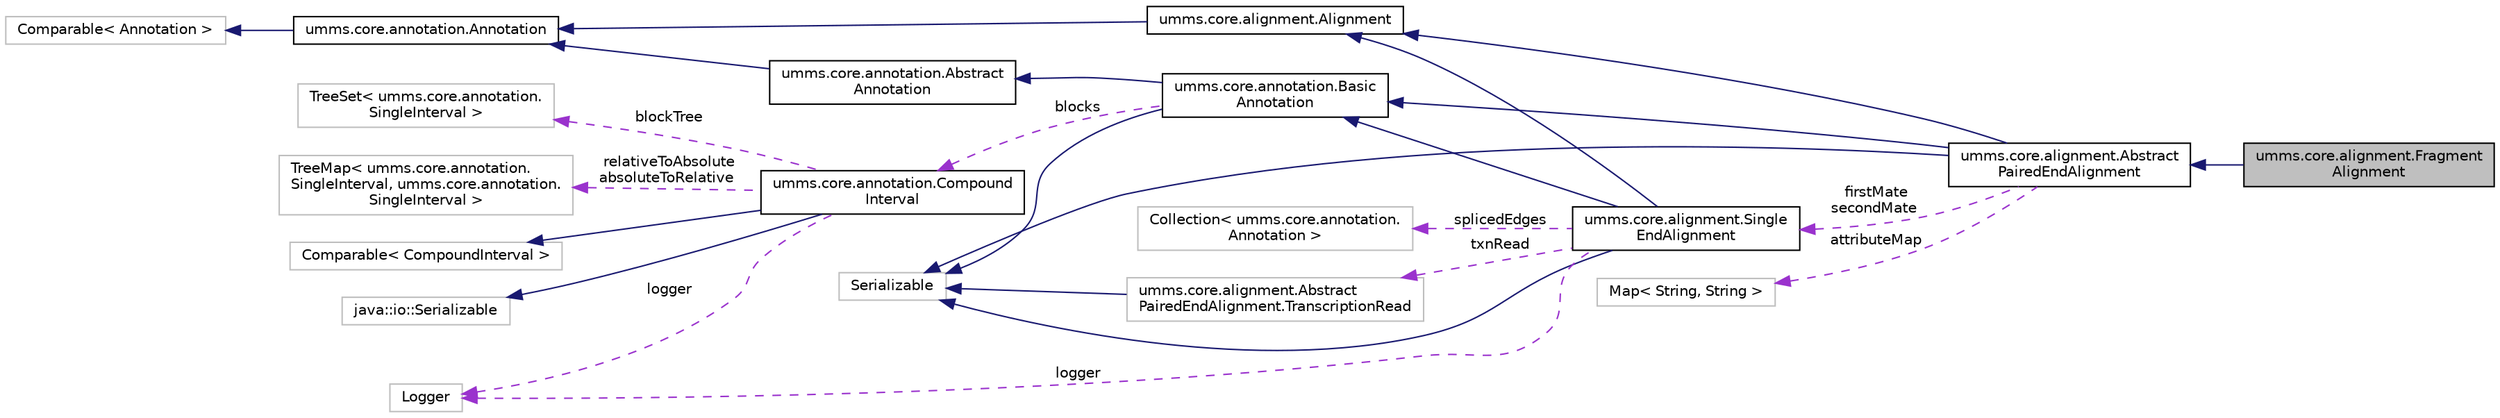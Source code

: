 digraph "umms.core.alignment.FragmentAlignment"
{
  edge [fontname="Helvetica",fontsize="10",labelfontname="Helvetica",labelfontsize="10"];
  node [fontname="Helvetica",fontsize="10",shape=record];
  rankdir="LR";
  Node1 [label="umms.core.alignment.Fragment\lAlignment",height=0.2,width=0.4,color="black", fillcolor="grey75", style="filled" fontcolor="black"];
  Node2 -> Node1 [dir="back",color="midnightblue",fontsize="10",style="solid"];
  Node2 [label="umms.core.alignment.Abstract\lPairedEndAlignment",height=0.2,width=0.4,color="black", fillcolor="white", style="filled",URL="$classumms_1_1core_1_1alignment_1_1_abstract_paired_end_alignment.html"];
  Node3 -> Node2 [dir="back",color="midnightblue",fontsize="10",style="solid"];
  Node3 [label="umms.core.annotation.Basic\lAnnotation",height=0.2,width=0.4,color="black", fillcolor="white", style="filled",URL="$classumms_1_1core_1_1annotation_1_1_basic_annotation.html"];
  Node4 -> Node3 [dir="back",color="midnightblue",fontsize="10",style="solid"];
  Node4 [label="umms.core.annotation.Abstract\lAnnotation",height=0.2,width=0.4,color="black", fillcolor="white", style="filled",URL="$classumms_1_1core_1_1annotation_1_1_abstract_annotation.html"];
  Node5 -> Node4 [dir="back",color="midnightblue",fontsize="10",style="solid"];
  Node5 [label="umms.core.annotation.Annotation",height=0.2,width=0.4,color="black", fillcolor="white", style="filled",URL="$interfaceumms_1_1core_1_1annotation_1_1_annotation.html"];
  Node6 -> Node5 [dir="back",color="midnightblue",fontsize="10",style="solid"];
  Node6 [label="Comparable\< Annotation \>",height=0.2,width=0.4,color="grey75", fillcolor="white", style="filled"];
  Node7 -> Node3 [dir="back",color="midnightblue",fontsize="10",style="solid"];
  Node7 [label="Serializable",height=0.2,width=0.4,color="grey75", fillcolor="white", style="filled"];
  Node8 -> Node3 [dir="back",color="darkorchid3",fontsize="10",style="dashed",label=" blocks" ];
  Node8 [label="umms.core.annotation.Compound\lInterval",height=0.2,width=0.4,color="black", fillcolor="white", style="filled",URL="$classumms_1_1core_1_1annotation_1_1_compound_interval.html"];
  Node9 -> Node8 [dir="back",color="midnightblue",fontsize="10",style="solid"];
  Node9 [label="Comparable\< CompoundInterval \>",height=0.2,width=0.4,color="grey75", fillcolor="white", style="filled"];
  Node10 -> Node8 [dir="back",color="midnightblue",fontsize="10",style="solid"];
  Node10 [label="java::io::Serializable",height=0.2,width=0.4,color="grey75", fillcolor="white", style="filled"];
  Node11 -> Node8 [dir="back",color="darkorchid3",fontsize="10",style="dashed",label=" logger" ];
  Node11 [label="Logger",height=0.2,width=0.4,color="grey75", fillcolor="white", style="filled"];
  Node12 -> Node8 [dir="back",color="darkorchid3",fontsize="10",style="dashed",label=" blockTree" ];
  Node12 [label="TreeSet\< umms.core.annotation.\lSingleInterval \>",height=0.2,width=0.4,color="grey75", fillcolor="white", style="filled"];
  Node13 -> Node8 [dir="back",color="darkorchid3",fontsize="10",style="dashed",label=" relativeToAbsolute\nabsoluteToRelative" ];
  Node13 [label="TreeMap\< umms.core.annotation.\lSingleInterval, umms.core.annotation.\lSingleInterval \>",height=0.2,width=0.4,color="grey75", fillcolor="white", style="filled"];
  Node14 -> Node2 [dir="back",color="midnightblue",fontsize="10",style="solid"];
  Node14 [label="umms.core.alignment.Alignment",height=0.2,width=0.4,color="black", fillcolor="white", style="filled",URL="$interfaceumms_1_1core_1_1alignment_1_1_alignment.html"];
  Node5 -> Node14 [dir="back",color="midnightblue",fontsize="10",style="solid"];
  Node7 -> Node2 [dir="back",color="midnightblue",fontsize="10",style="solid"];
  Node15 -> Node2 [dir="back",color="darkorchid3",fontsize="10",style="dashed",label=" firstMate\nsecondMate" ];
  Node15 [label="umms.core.alignment.Single\lEndAlignment",height=0.2,width=0.4,color="black", fillcolor="white", style="filled",URL="$classumms_1_1core_1_1alignment_1_1_single_end_alignment.html"];
  Node3 -> Node15 [dir="back",color="midnightblue",fontsize="10",style="solid"];
  Node14 -> Node15 [dir="back",color="midnightblue",fontsize="10",style="solid"];
  Node7 -> Node15 [dir="back",color="midnightblue",fontsize="10",style="solid"];
  Node11 -> Node15 [dir="back",color="darkorchid3",fontsize="10",style="dashed",label=" logger" ];
  Node16 -> Node15 [dir="back",color="darkorchid3",fontsize="10",style="dashed",label=" splicedEdges" ];
  Node16 [label="Collection\< umms.core.annotation.\lAnnotation \>",height=0.2,width=0.4,color="grey75", fillcolor="white", style="filled"];
  Node17 -> Node15 [dir="back",color="darkorchid3",fontsize="10",style="dashed",label=" txnRead" ];
  Node17 [label="umms.core.alignment.Abstract\lPairedEndAlignment.TranscriptionRead",height=0.2,width=0.4,color="grey75", fillcolor="white", style="filled"];
  Node7 -> Node17 [dir="back",color="midnightblue",fontsize="10",style="solid"];
  Node18 -> Node2 [dir="back",color="darkorchid3",fontsize="10",style="dashed",label=" attributeMap" ];
  Node18 [label="Map\< String, String \>",height=0.2,width=0.4,color="grey75", fillcolor="white", style="filled"];
}
